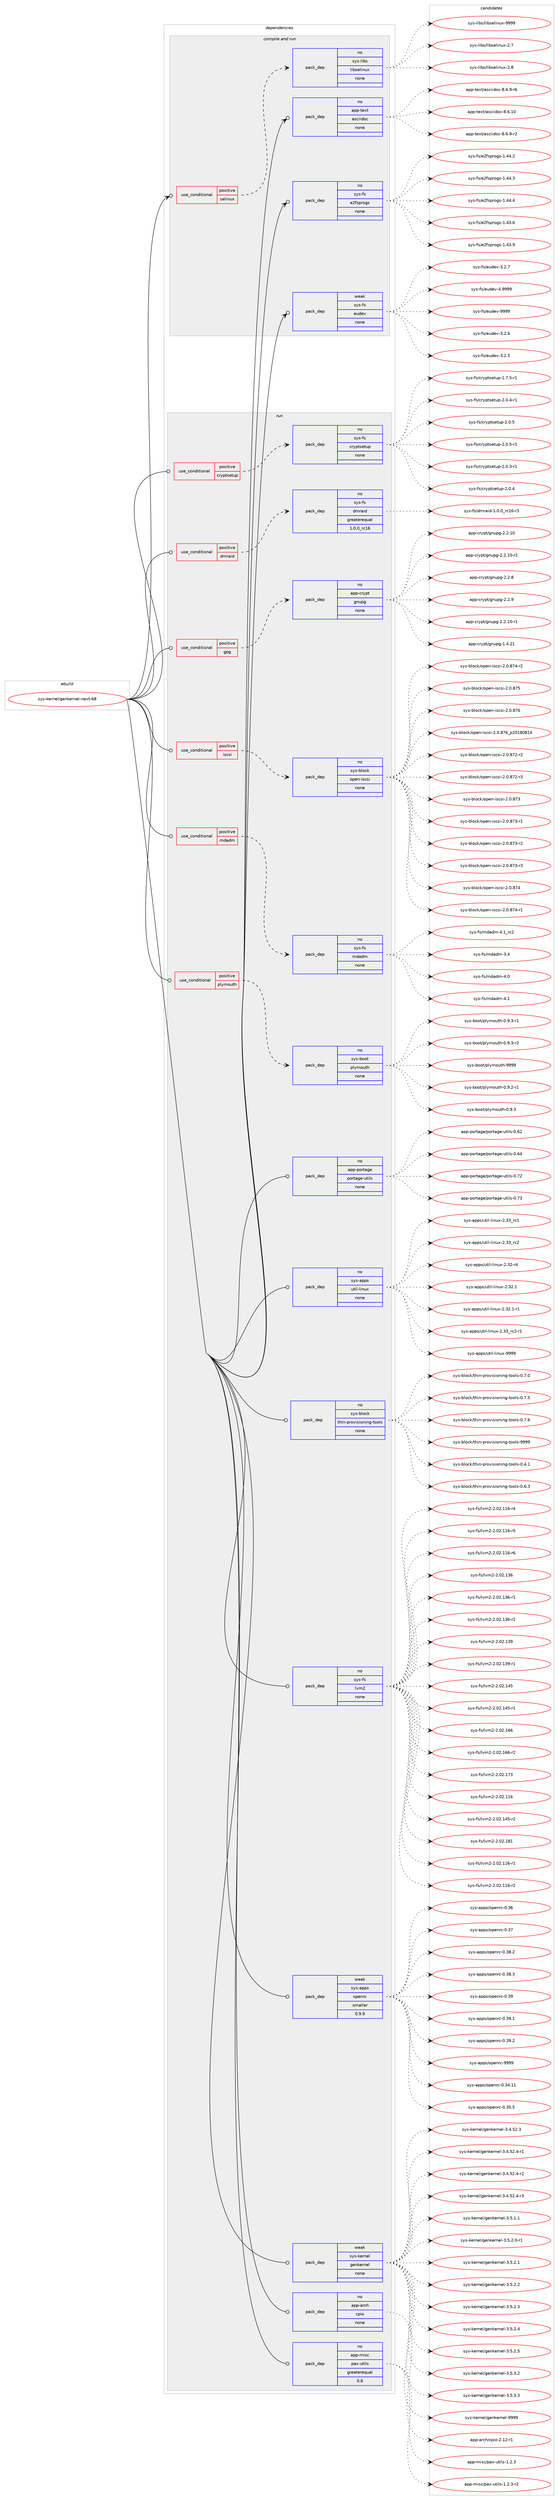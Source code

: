 digraph prolog {

# *************
# Graph options
# *************

newrank=true;
concentrate=true;
compound=true;
graph [rankdir=LR,fontname=Helvetica,fontsize=10,ranksep=1.5];#, ranksep=2.5, nodesep=0.2];
edge  [arrowhead=vee];
node  [fontname=Helvetica,fontsize=10];

# **********
# The ebuild
# **********

subgraph cluster_leftcol {
color=gray;
rank=same;
label=<<i>ebuild</i>>;
id [label="sys-kernel/genkernel-next-68", color=red, width=4, href="../sys-kernel/genkernel-next-68.svg"];
}

# ****************
# The dependencies
# ****************

subgraph cluster_midcol {
color=gray;
label=<<i>dependencies</i>>;
subgraph cluster_compile {
fillcolor="#eeeeee";
style=filled;
label=<<i>compile</i>>;
}
subgraph cluster_compileandrun {
fillcolor="#eeeeee";
style=filled;
label=<<i>compile and run</i>>;
subgraph cond1368 {
dependency7760 [label=<<TABLE BORDER="0" CELLBORDER="1" CELLSPACING="0" CELLPADDING="4"><TR><TD ROWSPAN="3" CELLPADDING="10">use_conditional</TD></TR><TR><TD>positive</TD></TR><TR><TD>selinux</TD></TR></TABLE>>, shape=none, color=red];
subgraph pack6196 {
dependency7761 [label=<<TABLE BORDER="0" CELLBORDER="1" CELLSPACING="0" CELLPADDING="4" WIDTH="220"><TR><TD ROWSPAN="6" CELLPADDING="30">pack_dep</TD></TR><TR><TD WIDTH="110">no</TD></TR><TR><TD>sys-libs</TD></TR><TR><TD>libselinux</TD></TR><TR><TD>none</TD></TR><TR><TD></TD></TR></TABLE>>, shape=none, color=blue];
}
dependency7760:e -> dependency7761:w [weight=20,style="dashed",arrowhead="vee"];
}
id:e -> dependency7760:w [weight=20,style="solid",arrowhead="odotvee"];
subgraph pack6197 {
dependency7762 [label=<<TABLE BORDER="0" CELLBORDER="1" CELLSPACING="0" CELLPADDING="4" WIDTH="220"><TR><TD ROWSPAN="6" CELLPADDING="30">pack_dep</TD></TR><TR><TD WIDTH="110">no</TD></TR><TR><TD>app-text</TD></TR><TR><TD>asciidoc</TD></TR><TR><TD>none</TD></TR><TR><TD></TD></TR></TABLE>>, shape=none, color=blue];
}
id:e -> dependency7762:w [weight=20,style="solid",arrowhead="odotvee"];
subgraph pack6198 {
dependency7763 [label=<<TABLE BORDER="0" CELLBORDER="1" CELLSPACING="0" CELLPADDING="4" WIDTH="220"><TR><TD ROWSPAN="6" CELLPADDING="30">pack_dep</TD></TR><TR><TD WIDTH="110">no</TD></TR><TR><TD>sys-fs</TD></TR><TR><TD>e2fsprogs</TD></TR><TR><TD>none</TD></TR><TR><TD></TD></TR></TABLE>>, shape=none, color=blue];
}
id:e -> dependency7763:w [weight=20,style="solid",arrowhead="odotvee"];
subgraph pack6199 {
dependency7764 [label=<<TABLE BORDER="0" CELLBORDER="1" CELLSPACING="0" CELLPADDING="4" WIDTH="220"><TR><TD ROWSPAN="6" CELLPADDING="30">pack_dep</TD></TR><TR><TD WIDTH="110">weak</TD></TR><TR><TD>sys-fs</TD></TR><TR><TD>eudev</TD></TR><TR><TD>none</TD></TR><TR><TD></TD></TR></TABLE>>, shape=none, color=blue];
}
id:e -> dependency7764:w [weight=20,style="solid",arrowhead="odotvee"];
}
subgraph cluster_run {
fillcolor="#eeeeee";
style=filled;
label=<<i>run</i>>;
subgraph cond1369 {
dependency7765 [label=<<TABLE BORDER="0" CELLBORDER="1" CELLSPACING="0" CELLPADDING="4"><TR><TD ROWSPAN="3" CELLPADDING="10">use_conditional</TD></TR><TR><TD>positive</TD></TR><TR><TD>cryptsetup</TD></TR></TABLE>>, shape=none, color=red];
subgraph pack6200 {
dependency7766 [label=<<TABLE BORDER="0" CELLBORDER="1" CELLSPACING="0" CELLPADDING="4" WIDTH="220"><TR><TD ROWSPAN="6" CELLPADDING="30">pack_dep</TD></TR><TR><TD WIDTH="110">no</TD></TR><TR><TD>sys-fs</TD></TR><TR><TD>cryptsetup</TD></TR><TR><TD>none</TD></TR><TR><TD></TD></TR></TABLE>>, shape=none, color=blue];
}
dependency7765:e -> dependency7766:w [weight=20,style="dashed",arrowhead="vee"];
}
id:e -> dependency7765:w [weight=20,style="solid",arrowhead="odot"];
subgraph cond1370 {
dependency7767 [label=<<TABLE BORDER="0" CELLBORDER="1" CELLSPACING="0" CELLPADDING="4"><TR><TD ROWSPAN="3" CELLPADDING="10">use_conditional</TD></TR><TR><TD>positive</TD></TR><TR><TD>dmraid</TD></TR></TABLE>>, shape=none, color=red];
subgraph pack6201 {
dependency7768 [label=<<TABLE BORDER="0" CELLBORDER="1" CELLSPACING="0" CELLPADDING="4" WIDTH="220"><TR><TD ROWSPAN="6" CELLPADDING="30">pack_dep</TD></TR><TR><TD WIDTH="110">no</TD></TR><TR><TD>sys-fs</TD></TR><TR><TD>dmraid</TD></TR><TR><TD>greaterequal</TD></TR><TR><TD>1.0.0_rc16</TD></TR></TABLE>>, shape=none, color=blue];
}
dependency7767:e -> dependency7768:w [weight=20,style="dashed",arrowhead="vee"];
}
id:e -> dependency7767:w [weight=20,style="solid",arrowhead="odot"];
subgraph cond1371 {
dependency7769 [label=<<TABLE BORDER="0" CELLBORDER="1" CELLSPACING="0" CELLPADDING="4"><TR><TD ROWSPAN="3" CELLPADDING="10">use_conditional</TD></TR><TR><TD>positive</TD></TR><TR><TD>gpg</TD></TR></TABLE>>, shape=none, color=red];
subgraph pack6202 {
dependency7770 [label=<<TABLE BORDER="0" CELLBORDER="1" CELLSPACING="0" CELLPADDING="4" WIDTH="220"><TR><TD ROWSPAN="6" CELLPADDING="30">pack_dep</TD></TR><TR><TD WIDTH="110">no</TD></TR><TR><TD>app-crypt</TD></TR><TR><TD>gnupg</TD></TR><TR><TD>none</TD></TR><TR><TD></TD></TR></TABLE>>, shape=none, color=blue];
}
dependency7769:e -> dependency7770:w [weight=20,style="dashed",arrowhead="vee"];
}
id:e -> dependency7769:w [weight=20,style="solid",arrowhead="odot"];
subgraph cond1372 {
dependency7771 [label=<<TABLE BORDER="0" CELLBORDER="1" CELLSPACING="0" CELLPADDING="4"><TR><TD ROWSPAN="3" CELLPADDING="10">use_conditional</TD></TR><TR><TD>positive</TD></TR><TR><TD>iscsi</TD></TR></TABLE>>, shape=none, color=red];
subgraph pack6203 {
dependency7772 [label=<<TABLE BORDER="0" CELLBORDER="1" CELLSPACING="0" CELLPADDING="4" WIDTH="220"><TR><TD ROWSPAN="6" CELLPADDING="30">pack_dep</TD></TR><TR><TD WIDTH="110">no</TD></TR><TR><TD>sys-block</TD></TR><TR><TD>open-iscsi</TD></TR><TR><TD>none</TD></TR><TR><TD></TD></TR></TABLE>>, shape=none, color=blue];
}
dependency7771:e -> dependency7772:w [weight=20,style="dashed",arrowhead="vee"];
}
id:e -> dependency7771:w [weight=20,style="solid",arrowhead="odot"];
subgraph cond1373 {
dependency7773 [label=<<TABLE BORDER="0" CELLBORDER="1" CELLSPACING="0" CELLPADDING="4"><TR><TD ROWSPAN="3" CELLPADDING="10">use_conditional</TD></TR><TR><TD>positive</TD></TR><TR><TD>mdadm</TD></TR></TABLE>>, shape=none, color=red];
subgraph pack6204 {
dependency7774 [label=<<TABLE BORDER="0" CELLBORDER="1" CELLSPACING="0" CELLPADDING="4" WIDTH="220"><TR><TD ROWSPAN="6" CELLPADDING="30">pack_dep</TD></TR><TR><TD WIDTH="110">no</TD></TR><TR><TD>sys-fs</TD></TR><TR><TD>mdadm</TD></TR><TR><TD>none</TD></TR><TR><TD></TD></TR></TABLE>>, shape=none, color=blue];
}
dependency7773:e -> dependency7774:w [weight=20,style="dashed",arrowhead="vee"];
}
id:e -> dependency7773:w [weight=20,style="solid",arrowhead="odot"];
subgraph cond1374 {
dependency7775 [label=<<TABLE BORDER="0" CELLBORDER="1" CELLSPACING="0" CELLPADDING="4"><TR><TD ROWSPAN="3" CELLPADDING="10">use_conditional</TD></TR><TR><TD>positive</TD></TR><TR><TD>plymouth</TD></TR></TABLE>>, shape=none, color=red];
subgraph pack6205 {
dependency7776 [label=<<TABLE BORDER="0" CELLBORDER="1" CELLSPACING="0" CELLPADDING="4" WIDTH="220"><TR><TD ROWSPAN="6" CELLPADDING="30">pack_dep</TD></TR><TR><TD WIDTH="110">no</TD></TR><TR><TD>sys-boot</TD></TR><TR><TD>plymouth</TD></TR><TR><TD>none</TD></TR><TR><TD></TD></TR></TABLE>>, shape=none, color=blue];
}
dependency7775:e -> dependency7776:w [weight=20,style="dashed",arrowhead="vee"];
}
id:e -> dependency7775:w [weight=20,style="solid",arrowhead="odot"];
subgraph pack6206 {
dependency7777 [label=<<TABLE BORDER="0" CELLBORDER="1" CELLSPACING="0" CELLPADDING="4" WIDTH="220"><TR><TD ROWSPAN="6" CELLPADDING="30">pack_dep</TD></TR><TR><TD WIDTH="110">no</TD></TR><TR><TD>app-arch</TD></TR><TR><TD>cpio</TD></TR><TR><TD>none</TD></TR><TR><TD></TD></TR></TABLE>>, shape=none, color=blue];
}
id:e -> dependency7777:w [weight=20,style="solid",arrowhead="odot"];
subgraph pack6207 {
dependency7778 [label=<<TABLE BORDER="0" CELLBORDER="1" CELLSPACING="0" CELLPADDING="4" WIDTH="220"><TR><TD ROWSPAN="6" CELLPADDING="30">pack_dep</TD></TR><TR><TD WIDTH="110">no</TD></TR><TR><TD>app-misc</TD></TR><TR><TD>pax-utils</TD></TR><TR><TD>greaterequal</TD></TR><TR><TD>0.6</TD></TR></TABLE>>, shape=none, color=blue];
}
id:e -> dependency7778:w [weight=20,style="solid",arrowhead="odot"];
subgraph pack6208 {
dependency7779 [label=<<TABLE BORDER="0" CELLBORDER="1" CELLSPACING="0" CELLPADDING="4" WIDTH="220"><TR><TD ROWSPAN="6" CELLPADDING="30">pack_dep</TD></TR><TR><TD WIDTH="110">no</TD></TR><TR><TD>app-portage</TD></TR><TR><TD>portage-utils</TD></TR><TR><TD>none</TD></TR><TR><TD></TD></TR></TABLE>>, shape=none, color=blue];
}
id:e -> dependency7779:w [weight=20,style="solid",arrowhead="odot"];
subgraph pack6209 {
dependency7780 [label=<<TABLE BORDER="0" CELLBORDER="1" CELLSPACING="0" CELLPADDING="4" WIDTH="220"><TR><TD ROWSPAN="6" CELLPADDING="30">pack_dep</TD></TR><TR><TD WIDTH="110">no</TD></TR><TR><TD>sys-apps</TD></TR><TR><TD>util-linux</TD></TR><TR><TD>none</TD></TR><TR><TD></TD></TR></TABLE>>, shape=none, color=blue];
}
id:e -> dependency7780:w [weight=20,style="solid",arrowhead="odot"];
subgraph pack6210 {
dependency7781 [label=<<TABLE BORDER="0" CELLBORDER="1" CELLSPACING="0" CELLPADDING="4" WIDTH="220"><TR><TD ROWSPAN="6" CELLPADDING="30">pack_dep</TD></TR><TR><TD WIDTH="110">no</TD></TR><TR><TD>sys-block</TD></TR><TR><TD>thin-provisioning-tools</TD></TR><TR><TD>none</TD></TR><TR><TD></TD></TR></TABLE>>, shape=none, color=blue];
}
id:e -> dependency7781:w [weight=20,style="solid",arrowhead="odot"];
subgraph pack6211 {
dependency7782 [label=<<TABLE BORDER="0" CELLBORDER="1" CELLSPACING="0" CELLPADDING="4" WIDTH="220"><TR><TD ROWSPAN="6" CELLPADDING="30">pack_dep</TD></TR><TR><TD WIDTH="110">no</TD></TR><TR><TD>sys-fs</TD></TR><TR><TD>lvm2</TD></TR><TR><TD>none</TD></TR><TR><TD></TD></TR></TABLE>>, shape=none, color=blue];
}
id:e -> dependency7782:w [weight=20,style="solid",arrowhead="odot"];
subgraph pack6212 {
dependency7783 [label=<<TABLE BORDER="0" CELLBORDER="1" CELLSPACING="0" CELLPADDING="4" WIDTH="220"><TR><TD ROWSPAN="6" CELLPADDING="30">pack_dep</TD></TR><TR><TD WIDTH="110">weak</TD></TR><TR><TD>sys-apps</TD></TR><TR><TD>openrc</TD></TR><TR><TD>smaller</TD></TR><TR><TD>0.9.9</TD></TR></TABLE>>, shape=none, color=blue];
}
id:e -> dependency7783:w [weight=20,style="solid",arrowhead="odot"];
subgraph pack6213 {
dependency7784 [label=<<TABLE BORDER="0" CELLBORDER="1" CELLSPACING="0" CELLPADDING="4" WIDTH="220"><TR><TD ROWSPAN="6" CELLPADDING="30">pack_dep</TD></TR><TR><TD WIDTH="110">weak</TD></TR><TR><TD>sys-kernel</TD></TR><TR><TD>genkernel</TD></TR><TR><TD>none</TD></TR><TR><TD></TD></TR></TABLE>>, shape=none, color=blue];
}
id:e -> dependency7784:w [weight=20,style="solid",arrowhead="odot"];
}
}

# **************
# The candidates
# **************

subgraph cluster_choices {
rank=same;
color=gray;
label=<<i>candidates</i>>;

subgraph choice6196 {
color=black;
nodesep=1;
choice1151211154510810598115471081059811510110810511011712045504655 [label="sys-libs/libselinux-2.7", color=red, width=4,href="../sys-libs/libselinux-2.7.svg"];
choice1151211154510810598115471081059811510110810511011712045504656 [label="sys-libs/libselinux-2.8", color=red, width=4,href="../sys-libs/libselinux-2.8.svg"];
choice115121115451081059811547108105981151011081051101171204557575757 [label="sys-libs/libselinux-9999", color=red, width=4,href="../sys-libs/libselinux-9999.svg"];
dependency7761:e -> choice1151211154510810598115471081059811510110810511011712045504655:w [style=dotted,weight="100"];
dependency7761:e -> choice1151211154510810598115471081059811510110810511011712045504656:w [style=dotted,weight="100"];
dependency7761:e -> choice115121115451081059811547108105981151011081051101171204557575757:w [style=dotted,weight="100"];
}
subgraph choice6197 {
color=black;
nodesep=1;
choice97112112451161011201164797115991051051001119945564654464948 [label="app-text/asciidoc-8.6.10", color=red, width=4,href="../app-text/asciidoc-8.6.10.svg"];
choice9711211245116101120116479711599105105100111994556465446574511450 [label="app-text/asciidoc-8.6.9-r2", color=red, width=4,href="../app-text/asciidoc-8.6.9-r2.svg"];
choice9711211245116101120116479711599105105100111994556465446574511454 [label="app-text/asciidoc-8.6.9-r6", color=red, width=4,href="../app-text/asciidoc-8.6.9-r6.svg"];
dependency7762:e -> choice97112112451161011201164797115991051051001119945564654464948:w [style=dotted,weight="100"];
dependency7762:e -> choice9711211245116101120116479711599105105100111994556465446574511450:w [style=dotted,weight="100"];
dependency7762:e -> choice9711211245116101120116479711599105105100111994556465446574511454:w [style=dotted,weight="100"];
}
subgraph choice6198 {
color=black;
nodesep=1;
choice11512111545102115471015010211511211411110311545494652514654 [label="sys-fs/e2fsprogs-1.43.6", color=red, width=4,href="../sys-fs/e2fsprogs-1.43.6.svg"];
choice11512111545102115471015010211511211411110311545494652514657 [label="sys-fs/e2fsprogs-1.43.9", color=red, width=4,href="../sys-fs/e2fsprogs-1.43.9.svg"];
choice11512111545102115471015010211511211411110311545494652524650 [label="sys-fs/e2fsprogs-1.44.2", color=red, width=4,href="../sys-fs/e2fsprogs-1.44.2.svg"];
choice11512111545102115471015010211511211411110311545494652524651 [label="sys-fs/e2fsprogs-1.44.3", color=red, width=4,href="../sys-fs/e2fsprogs-1.44.3.svg"];
choice11512111545102115471015010211511211411110311545494652524652 [label="sys-fs/e2fsprogs-1.44.4", color=red, width=4,href="../sys-fs/e2fsprogs-1.44.4.svg"];
dependency7763:e -> choice11512111545102115471015010211511211411110311545494652514654:w [style=dotted,weight="100"];
dependency7763:e -> choice11512111545102115471015010211511211411110311545494652514657:w [style=dotted,weight="100"];
dependency7763:e -> choice11512111545102115471015010211511211411110311545494652524650:w [style=dotted,weight="100"];
dependency7763:e -> choice11512111545102115471015010211511211411110311545494652524651:w [style=dotted,weight="100"];
dependency7763:e -> choice11512111545102115471015010211511211411110311545494652524652:w [style=dotted,weight="100"];
}
subgraph choice6199 {
color=black;
nodesep=1;
choice1151211154510211547101117100101118455146504654 [label="sys-fs/eudev-3.2.6", color=red, width=4,href="../sys-fs/eudev-3.2.6.svg"];
choice1151211154510211547101117100101118455146504653 [label="sys-fs/eudev-3.2.5", color=red, width=4,href="../sys-fs/eudev-3.2.5.svg"];
choice1151211154510211547101117100101118455146504655 [label="sys-fs/eudev-3.2.7", color=red, width=4,href="../sys-fs/eudev-3.2.7.svg"];
choice115121115451021154710111710010111845524657575757 [label="sys-fs/eudev-4.9999", color=red, width=4,href="../sys-fs/eudev-4.9999.svg"];
choice11512111545102115471011171001011184557575757 [label="sys-fs/eudev-9999", color=red, width=4,href="../sys-fs/eudev-9999.svg"];
dependency7764:e -> choice1151211154510211547101117100101118455146504654:w [style=dotted,weight="100"];
dependency7764:e -> choice1151211154510211547101117100101118455146504653:w [style=dotted,weight="100"];
dependency7764:e -> choice1151211154510211547101117100101118455146504655:w [style=dotted,weight="100"];
dependency7764:e -> choice115121115451021154710111710010111845524657575757:w [style=dotted,weight="100"];
dependency7764:e -> choice11512111545102115471011171001011184557575757:w [style=dotted,weight="100"];
}
subgraph choice6200 {
color=black;
nodesep=1;
choice1151211154510211547991141211121161151011161171124550464846514511449 [label="sys-fs/cryptsetup-2.0.3-r1", color=red, width=4,href="../sys-fs/cryptsetup-2.0.3-r1.svg"];
choice115121115451021154799114121112116115101116117112455046484652 [label="sys-fs/cryptsetup-2.0.4", color=red, width=4,href="../sys-fs/cryptsetup-2.0.4.svg"];
choice1151211154510211547991141211121161151011161171124549465546534511449 [label="sys-fs/cryptsetup-1.7.5-r1", color=red, width=4,href="../sys-fs/cryptsetup-1.7.5-r1.svg"];
choice1151211154510211547991141211121161151011161171124550464846524511449 [label="sys-fs/cryptsetup-2.0.4-r1", color=red, width=4,href="../sys-fs/cryptsetup-2.0.4-r1.svg"];
choice115121115451021154799114121112116115101116117112455046484653 [label="sys-fs/cryptsetup-2.0.5", color=red, width=4,href="../sys-fs/cryptsetup-2.0.5.svg"];
choice1151211154510211547991141211121161151011161171124550464846534511449 [label="sys-fs/cryptsetup-2.0.5-r1", color=red, width=4,href="../sys-fs/cryptsetup-2.0.5-r1.svg"];
dependency7766:e -> choice1151211154510211547991141211121161151011161171124550464846514511449:w [style=dotted,weight="100"];
dependency7766:e -> choice115121115451021154799114121112116115101116117112455046484652:w [style=dotted,weight="100"];
dependency7766:e -> choice1151211154510211547991141211121161151011161171124549465546534511449:w [style=dotted,weight="100"];
dependency7766:e -> choice1151211154510211547991141211121161151011161171124550464846524511449:w [style=dotted,weight="100"];
dependency7766:e -> choice115121115451021154799114121112116115101116117112455046484653:w [style=dotted,weight="100"];
dependency7766:e -> choice1151211154510211547991141211121161151011161171124550464846534511449:w [style=dotted,weight="100"];
}
subgraph choice6201 {
color=black;
nodesep=1;
choice115121115451021154710010911497105100454946484648951149949544511451 [label="sys-fs/dmraid-1.0.0_rc16-r3", color=red, width=4,href="../sys-fs/dmraid-1.0.0_rc16-r3.svg"];
dependency7768:e -> choice115121115451021154710010911497105100454946484648951149949544511451:w [style=dotted,weight="100"];
}
subgraph choice6202 {
color=black;
nodesep=1;
choice97112112459911412111211647103110117112103455046504649484511449 [label="app-crypt/gnupg-2.2.10-r1", color=red, width=4,href="../app-crypt/gnupg-2.2.10-r1.svg"];
choice9711211245991141211121164710311011711210345494652465049 [label="app-crypt/gnupg-1.4.21", color=red, width=4,href="../app-crypt/gnupg-1.4.21.svg"];
choice9711211245991141211121164710311011711210345504650464948 [label="app-crypt/gnupg-2.2.10", color=red, width=4,href="../app-crypt/gnupg-2.2.10.svg"];
choice97112112459911412111211647103110117112103455046504649484511450 [label="app-crypt/gnupg-2.2.10-r2", color=red, width=4,href="../app-crypt/gnupg-2.2.10-r2.svg"];
choice97112112459911412111211647103110117112103455046504656 [label="app-crypt/gnupg-2.2.8", color=red, width=4,href="../app-crypt/gnupg-2.2.8.svg"];
choice97112112459911412111211647103110117112103455046504657 [label="app-crypt/gnupg-2.2.9", color=red, width=4,href="../app-crypt/gnupg-2.2.9.svg"];
dependency7770:e -> choice97112112459911412111211647103110117112103455046504649484511449:w [style=dotted,weight="100"];
dependency7770:e -> choice9711211245991141211121164710311011711210345494652465049:w [style=dotted,weight="100"];
dependency7770:e -> choice9711211245991141211121164710311011711210345504650464948:w [style=dotted,weight="100"];
dependency7770:e -> choice97112112459911412111211647103110117112103455046504649484511450:w [style=dotted,weight="100"];
dependency7770:e -> choice97112112459911412111211647103110117112103455046504656:w [style=dotted,weight="100"];
dependency7770:e -> choice97112112459911412111211647103110117112103455046504657:w [style=dotted,weight="100"];
}
subgraph choice6203 {
color=black;
nodesep=1;
choice11512111545981081119910747111112101110451051159911510545504648465655504511450 [label="sys-block/open-iscsi-2.0.872-r2", color=red, width=4,href="../sys-block/open-iscsi-2.0.872-r2.svg"];
choice11512111545981081119910747111112101110451051159911510545504648465655504511451 [label="sys-block/open-iscsi-2.0.872-r3", color=red, width=4,href="../sys-block/open-iscsi-2.0.872-r3.svg"];
choice1151211154598108111991074711111210111045105115991151054550464846565551 [label="sys-block/open-iscsi-2.0.873", color=red, width=4,href="../sys-block/open-iscsi-2.0.873.svg"];
choice11512111545981081119910747111112101110451051159911510545504648465655514511449 [label="sys-block/open-iscsi-2.0.873-r1", color=red, width=4,href="../sys-block/open-iscsi-2.0.873-r1.svg"];
choice11512111545981081119910747111112101110451051159911510545504648465655514511450 [label="sys-block/open-iscsi-2.0.873-r2", color=red, width=4,href="../sys-block/open-iscsi-2.0.873-r2.svg"];
choice11512111545981081119910747111112101110451051159911510545504648465655514511451 [label="sys-block/open-iscsi-2.0.873-r3", color=red, width=4,href="../sys-block/open-iscsi-2.0.873-r3.svg"];
choice1151211154598108111991074711111210111045105115991151054550464846565552 [label="sys-block/open-iscsi-2.0.874", color=red, width=4,href="../sys-block/open-iscsi-2.0.874.svg"];
choice11512111545981081119910747111112101110451051159911510545504648465655524511449 [label="sys-block/open-iscsi-2.0.874-r1", color=red, width=4,href="../sys-block/open-iscsi-2.0.874-r1.svg"];
choice11512111545981081119910747111112101110451051159911510545504648465655524511450 [label="sys-block/open-iscsi-2.0.874-r2", color=red, width=4,href="../sys-block/open-iscsi-2.0.874-r2.svg"];
choice1151211154598108111991074711111210111045105115991151054550464846565553 [label="sys-block/open-iscsi-2.0.875", color=red, width=4,href="../sys-block/open-iscsi-2.0.875.svg"];
choice1151211154598108111991074711111210111045105115991151054550464846565554 [label="sys-block/open-iscsi-2.0.876", color=red, width=4,href="../sys-block/open-iscsi-2.0.876.svg"];
choice1151211154598108111991074711111210111045105115991151054550464846565554951125048495648564952 [label="sys-block/open-iscsi-2.0.876_p20180814", color=red, width=4,href="../sys-block/open-iscsi-2.0.876_p20180814.svg"];
dependency7772:e -> choice11512111545981081119910747111112101110451051159911510545504648465655504511450:w [style=dotted,weight="100"];
dependency7772:e -> choice11512111545981081119910747111112101110451051159911510545504648465655504511451:w [style=dotted,weight="100"];
dependency7772:e -> choice1151211154598108111991074711111210111045105115991151054550464846565551:w [style=dotted,weight="100"];
dependency7772:e -> choice11512111545981081119910747111112101110451051159911510545504648465655514511449:w [style=dotted,weight="100"];
dependency7772:e -> choice11512111545981081119910747111112101110451051159911510545504648465655514511450:w [style=dotted,weight="100"];
dependency7772:e -> choice11512111545981081119910747111112101110451051159911510545504648465655514511451:w [style=dotted,weight="100"];
dependency7772:e -> choice1151211154598108111991074711111210111045105115991151054550464846565552:w [style=dotted,weight="100"];
dependency7772:e -> choice11512111545981081119910747111112101110451051159911510545504648465655524511449:w [style=dotted,weight="100"];
dependency7772:e -> choice11512111545981081119910747111112101110451051159911510545504648465655524511450:w [style=dotted,weight="100"];
dependency7772:e -> choice1151211154598108111991074711111210111045105115991151054550464846565553:w [style=dotted,weight="100"];
dependency7772:e -> choice1151211154598108111991074711111210111045105115991151054550464846565554:w [style=dotted,weight="100"];
dependency7772:e -> choice1151211154598108111991074711111210111045105115991151054550464846565554951125048495648564952:w [style=dotted,weight="100"];
}
subgraph choice6204 {
color=black;
nodesep=1;
choice11512111545102115471091009710010945524649951149950 [label="sys-fs/mdadm-4.1_rc2", color=red, width=4,href="../sys-fs/mdadm-4.1_rc2.svg"];
choice11512111545102115471091009710010945514652 [label="sys-fs/mdadm-3.4", color=red, width=4,href="../sys-fs/mdadm-3.4.svg"];
choice11512111545102115471091009710010945524648 [label="sys-fs/mdadm-4.0", color=red, width=4,href="../sys-fs/mdadm-4.0.svg"];
choice11512111545102115471091009710010945524649 [label="sys-fs/mdadm-4.1", color=red, width=4,href="../sys-fs/mdadm-4.1.svg"];
dependency7774:e -> choice11512111545102115471091009710010945524649951149950:w [style=dotted,weight="100"];
dependency7774:e -> choice11512111545102115471091009710010945514652:w [style=dotted,weight="100"];
dependency7774:e -> choice11512111545102115471091009710010945524648:w [style=dotted,weight="100"];
dependency7774:e -> choice11512111545102115471091009710010945524649:w [style=dotted,weight="100"];
}
subgraph choice6205 {
color=black;
nodesep=1;
choice1151211154598111111116471121081211091111171161044548465746504511449 [label="sys-boot/plymouth-0.9.2-r1", color=red, width=4,href="../sys-boot/plymouth-0.9.2-r1.svg"];
choice115121115459811111111647112108121109111117116104454846574651 [label="sys-boot/plymouth-0.9.3", color=red, width=4,href="../sys-boot/plymouth-0.9.3.svg"];
choice1151211154598111111116471121081211091111171161044548465746514511449 [label="sys-boot/plymouth-0.9.3-r1", color=red, width=4,href="../sys-boot/plymouth-0.9.3-r1.svg"];
choice1151211154598111111116471121081211091111171161044548465746514511450 [label="sys-boot/plymouth-0.9.3-r2", color=red, width=4,href="../sys-boot/plymouth-0.9.3-r2.svg"];
choice1151211154598111111116471121081211091111171161044557575757 [label="sys-boot/plymouth-9999", color=red, width=4,href="../sys-boot/plymouth-9999.svg"];
dependency7776:e -> choice1151211154598111111116471121081211091111171161044548465746504511449:w [style=dotted,weight="100"];
dependency7776:e -> choice115121115459811111111647112108121109111117116104454846574651:w [style=dotted,weight="100"];
dependency7776:e -> choice1151211154598111111116471121081211091111171161044548465746514511449:w [style=dotted,weight="100"];
dependency7776:e -> choice1151211154598111111116471121081211091111171161044548465746514511450:w [style=dotted,weight="100"];
dependency7776:e -> choice1151211154598111111116471121081211091111171161044557575757:w [style=dotted,weight="100"];
}
subgraph choice6206 {
color=black;
nodesep=1;
choice97112112459711499104479911210511145504649504511449 [label="app-arch/cpio-2.12-r1", color=red, width=4,href="../app-arch/cpio-2.12-r1.svg"];
dependency7777:e -> choice97112112459711499104479911210511145504649504511449:w [style=dotted,weight="100"];
}
subgraph choice6207 {
color=black;
nodesep=1;
choice971121124510910511599471129712045117116105108115454946504651 [label="app-misc/pax-utils-1.2.3", color=red, width=4,href="../app-misc/pax-utils-1.2.3.svg"];
choice9711211245109105115994711297120451171161051081154549465046514511450 [label="app-misc/pax-utils-1.2.3-r2", color=red, width=4,href="../app-misc/pax-utils-1.2.3-r2.svg"];
dependency7778:e -> choice971121124510910511599471129712045117116105108115454946504651:w [style=dotted,weight="100"];
dependency7778:e -> choice9711211245109105115994711297120451171161051081154549465046514511450:w [style=dotted,weight="100"];
}
subgraph choice6208 {
color=black;
nodesep=1;
choice9711211245112111114116971031014711211111411697103101451171161051081154548465450 [label="app-portage/portage-utils-0.62", color=red, width=4,href="../app-portage/portage-utils-0.62.svg"];
choice9711211245112111114116971031014711211111411697103101451171161051081154548465452 [label="app-portage/portage-utils-0.64", color=red, width=4,href="../app-portage/portage-utils-0.64.svg"];
choice9711211245112111114116971031014711211111411697103101451171161051081154548465550 [label="app-portage/portage-utils-0.72", color=red, width=4,href="../app-portage/portage-utils-0.72.svg"];
choice9711211245112111114116971031014711211111411697103101451171161051081154548465551 [label="app-portage/portage-utils-0.73", color=red, width=4,href="../app-portage/portage-utils-0.73.svg"];
dependency7779:e -> choice9711211245112111114116971031014711211111411697103101451171161051081154548465450:w [style=dotted,weight="100"];
dependency7779:e -> choice9711211245112111114116971031014711211111411697103101451171161051081154548465452:w [style=dotted,weight="100"];
dependency7779:e -> choice9711211245112111114116971031014711211111411697103101451171161051081154548465550:w [style=dotted,weight="100"];
dependency7779:e -> choice9711211245112111114116971031014711211111411697103101451171161051081154548465551:w [style=dotted,weight="100"];
}
subgraph choice6209 {
color=black;
nodesep=1;
choice115121115459711211211547117116105108451081051101171204550465151951149949 [label="sys-apps/util-linux-2.33_rc1", color=red, width=4,href="../sys-apps/util-linux-2.33_rc1.svg"];
choice115121115459711211211547117116105108451081051101171204550465151951149950 [label="sys-apps/util-linux-2.33_rc2", color=red, width=4,href="../sys-apps/util-linux-2.33_rc2.svg"];
choice1151211154597112112115471171161051084510810511011712045504651504511452 [label="sys-apps/util-linux-2.32-r4", color=red, width=4,href="../sys-apps/util-linux-2.32-r4.svg"];
choice1151211154597112112115471171161051084510810511011712045504651504649 [label="sys-apps/util-linux-2.32.1", color=red, width=4,href="../sys-apps/util-linux-2.32.1.svg"];
choice11512111545971121121154711711610510845108105110117120455046515046494511449 [label="sys-apps/util-linux-2.32.1-r1", color=red, width=4,href="../sys-apps/util-linux-2.32.1-r1.svg"];
choice1151211154597112112115471171161051084510810511011712045504651519511499504511449 [label="sys-apps/util-linux-2.33_rc2-r1", color=red, width=4,href="../sys-apps/util-linux-2.33_rc2-r1.svg"];
choice115121115459711211211547117116105108451081051101171204557575757 [label="sys-apps/util-linux-9999", color=red, width=4,href="../sys-apps/util-linux-9999.svg"];
dependency7780:e -> choice115121115459711211211547117116105108451081051101171204550465151951149949:w [style=dotted,weight="100"];
dependency7780:e -> choice115121115459711211211547117116105108451081051101171204550465151951149950:w [style=dotted,weight="100"];
dependency7780:e -> choice1151211154597112112115471171161051084510810511011712045504651504511452:w [style=dotted,weight="100"];
dependency7780:e -> choice1151211154597112112115471171161051084510810511011712045504651504649:w [style=dotted,weight="100"];
dependency7780:e -> choice11512111545971121121154711711610510845108105110117120455046515046494511449:w [style=dotted,weight="100"];
dependency7780:e -> choice1151211154597112112115471171161051084510810511011712045504651519511499504511449:w [style=dotted,weight="100"];
dependency7780:e -> choice115121115459711211211547117116105108451081051101171204557575757:w [style=dotted,weight="100"];
}
subgraph choice6210 {
color=black;
nodesep=1;
choice115121115459810811199107471161041051104511211411111810511510511111010511010345116111111108115454846524649 [label="sys-block/thin-provisioning-tools-0.4.1", color=red, width=4,href="../sys-block/thin-provisioning-tools-0.4.1.svg"];
choice115121115459810811199107471161041051104511211411111810511510511111010511010345116111111108115454846544651 [label="sys-block/thin-provisioning-tools-0.6.3", color=red, width=4,href="../sys-block/thin-provisioning-tools-0.6.3.svg"];
choice115121115459810811199107471161041051104511211411111810511510511111010511010345116111111108115454846554648 [label="sys-block/thin-provisioning-tools-0.7.0", color=red, width=4,href="../sys-block/thin-provisioning-tools-0.7.0.svg"];
choice115121115459810811199107471161041051104511211411111810511510511111010511010345116111111108115454846554653 [label="sys-block/thin-provisioning-tools-0.7.5", color=red, width=4,href="../sys-block/thin-provisioning-tools-0.7.5.svg"];
choice115121115459810811199107471161041051104511211411111810511510511111010511010345116111111108115454846554654 [label="sys-block/thin-provisioning-tools-0.7.6", color=red, width=4,href="../sys-block/thin-provisioning-tools-0.7.6.svg"];
choice1151211154598108111991074711610410511045112114111118105115105111110105110103451161111111081154557575757 [label="sys-block/thin-provisioning-tools-9999", color=red, width=4,href="../sys-block/thin-provisioning-tools-9999.svg"];
dependency7781:e -> choice115121115459810811199107471161041051104511211411111810511510511111010511010345116111111108115454846524649:w [style=dotted,weight="100"];
dependency7781:e -> choice115121115459810811199107471161041051104511211411111810511510511111010511010345116111111108115454846544651:w [style=dotted,weight="100"];
dependency7781:e -> choice115121115459810811199107471161041051104511211411111810511510511111010511010345116111111108115454846554648:w [style=dotted,weight="100"];
dependency7781:e -> choice115121115459810811199107471161041051104511211411111810511510511111010511010345116111111108115454846554653:w [style=dotted,weight="100"];
dependency7781:e -> choice115121115459810811199107471161041051104511211411111810511510511111010511010345116111111108115454846554654:w [style=dotted,weight="100"];
dependency7781:e -> choice1151211154598108111991074711610410511045112114111118105115105111110105110103451161111111081154557575757:w [style=dotted,weight="100"];
}
subgraph choice6211 {
color=black;
nodesep=1;
choice1151211154510211547108118109504550464850464949544511449 [label="sys-fs/lvm2-2.02.116-r1", color=red, width=4,href="../sys-fs/lvm2-2.02.116-r1.svg"];
choice1151211154510211547108118109504550464850464949544511450 [label="sys-fs/lvm2-2.02.116-r2", color=red, width=4,href="../sys-fs/lvm2-2.02.116-r2.svg"];
choice1151211154510211547108118109504550464850464949544511452 [label="sys-fs/lvm2-2.02.116-r4", color=red, width=4,href="../sys-fs/lvm2-2.02.116-r4.svg"];
choice1151211154510211547108118109504550464850464949544511453 [label="sys-fs/lvm2-2.02.116-r5", color=red, width=4,href="../sys-fs/lvm2-2.02.116-r5.svg"];
choice1151211154510211547108118109504550464850464949544511454 [label="sys-fs/lvm2-2.02.116-r6", color=red, width=4,href="../sys-fs/lvm2-2.02.116-r6.svg"];
choice115121115451021154710811810950455046485046495154 [label="sys-fs/lvm2-2.02.136", color=red, width=4,href="../sys-fs/lvm2-2.02.136.svg"];
choice1151211154510211547108118109504550464850464951544511449 [label="sys-fs/lvm2-2.02.136-r1", color=red, width=4,href="../sys-fs/lvm2-2.02.136-r1.svg"];
choice1151211154510211547108118109504550464850464951544511450 [label="sys-fs/lvm2-2.02.136-r2", color=red, width=4,href="../sys-fs/lvm2-2.02.136-r2.svg"];
choice115121115451021154710811810950455046485046495157 [label="sys-fs/lvm2-2.02.139", color=red, width=4,href="../sys-fs/lvm2-2.02.139.svg"];
choice1151211154510211547108118109504550464850464951574511449 [label="sys-fs/lvm2-2.02.139-r1", color=red, width=4,href="../sys-fs/lvm2-2.02.139-r1.svg"];
choice115121115451021154710811810950455046485046495253 [label="sys-fs/lvm2-2.02.145", color=red, width=4,href="../sys-fs/lvm2-2.02.145.svg"];
choice1151211154510211547108118109504550464850464952534511449 [label="sys-fs/lvm2-2.02.145-r1", color=red, width=4,href="../sys-fs/lvm2-2.02.145-r1.svg"];
choice115121115451021154710811810950455046485046495454 [label="sys-fs/lvm2-2.02.166", color=red, width=4,href="../sys-fs/lvm2-2.02.166.svg"];
choice1151211154510211547108118109504550464850464954544511450 [label="sys-fs/lvm2-2.02.166-r2", color=red, width=4,href="../sys-fs/lvm2-2.02.166-r2.svg"];
choice115121115451021154710811810950455046485046495551 [label="sys-fs/lvm2-2.02.173", color=red, width=4,href="../sys-fs/lvm2-2.02.173.svg"];
choice115121115451021154710811810950455046485046494954 [label="sys-fs/lvm2-2.02.116", color=red, width=4,href="../sys-fs/lvm2-2.02.116.svg"];
choice1151211154510211547108118109504550464850464952534511450 [label="sys-fs/lvm2-2.02.145-r2", color=red, width=4,href="../sys-fs/lvm2-2.02.145-r2.svg"];
choice115121115451021154710811810950455046485046495649 [label="sys-fs/lvm2-2.02.181", color=red, width=4,href="../sys-fs/lvm2-2.02.181.svg"];
dependency7782:e -> choice1151211154510211547108118109504550464850464949544511449:w [style=dotted,weight="100"];
dependency7782:e -> choice1151211154510211547108118109504550464850464949544511450:w [style=dotted,weight="100"];
dependency7782:e -> choice1151211154510211547108118109504550464850464949544511452:w [style=dotted,weight="100"];
dependency7782:e -> choice1151211154510211547108118109504550464850464949544511453:w [style=dotted,weight="100"];
dependency7782:e -> choice1151211154510211547108118109504550464850464949544511454:w [style=dotted,weight="100"];
dependency7782:e -> choice115121115451021154710811810950455046485046495154:w [style=dotted,weight="100"];
dependency7782:e -> choice1151211154510211547108118109504550464850464951544511449:w [style=dotted,weight="100"];
dependency7782:e -> choice1151211154510211547108118109504550464850464951544511450:w [style=dotted,weight="100"];
dependency7782:e -> choice115121115451021154710811810950455046485046495157:w [style=dotted,weight="100"];
dependency7782:e -> choice1151211154510211547108118109504550464850464951574511449:w [style=dotted,weight="100"];
dependency7782:e -> choice115121115451021154710811810950455046485046495253:w [style=dotted,weight="100"];
dependency7782:e -> choice1151211154510211547108118109504550464850464952534511449:w [style=dotted,weight="100"];
dependency7782:e -> choice115121115451021154710811810950455046485046495454:w [style=dotted,weight="100"];
dependency7782:e -> choice1151211154510211547108118109504550464850464954544511450:w [style=dotted,weight="100"];
dependency7782:e -> choice115121115451021154710811810950455046485046495551:w [style=dotted,weight="100"];
dependency7782:e -> choice115121115451021154710811810950455046485046494954:w [style=dotted,weight="100"];
dependency7782:e -> choice1151211154510211547108118109504550464850464952534511450:w [style=dotted,weight="100"];
dependency7782:e -> choice115121115451021154710811810950455046485046495649:w [style=dotted,weight="100"];
}
subgraph choice6212 {
color=black;
nodesep=1;
choice115121115459711211211547111112101110114994548465152464949 [label="sys-apps/openrc-0.34.11", color=red, width=4,href="../sys-apps/openrc-0.34.11.svg"];
choice1151211154597112112115471111121011101149945484651534653 [label="sys-apps/openrc-0.35.5", color=red, width=4,href="../sys-apps/openrc-0.35.5.svg"];
choice115121115459711211211547111112101110114994548465154 [label="sys-apps/openrc-0.36", color=red, width=4,href="../sys-apps/openrc-0.36.svg"];
choice115121115459711211211547111112101110114994548465155 [label="sys-apps/openrc-0.37", color=red, width=4,href="../sys-apps/openrc-0.37.svg"];
choice1151211154597112112115471111121011101149945484651564650 [label="sys-apps/openrc-0.38.2", color=red, width=4,href="../sys-apps/openrc-0.38.2.svg"];
choice1151211154597112112115471111121011101149945484651564651 [label="sys-apps/openrc-0.38.3", color=red, width=4,href="../sys-apps/openrc-0.38.3.svg"];
choice115121115459711211211547111112101110114994548465157 [label="sys-apps/openrc-0.39", color=red, width=4,href="../sys-apps/openrc-0.39.svg"];
choice1151211154597112112115471111121011101149945484651574649 [label="sys-apps/openrc-0.39.1", color=red, width=4,href="../sys-apps/openrc-0.39.1.svg"];
choice1151211154597112112115471111121011101149945484651574650 [label="sys-apps/openrc-0.39.2", color=red, width=4,href="../sys-apps/openrc-0.39.2.svg"];
choice115121115459711211211547111112101110114994557575757 [label="sys-apps/openrc-9999", color=red, width=4,href="../sys-apps/openrc-9999.svg"];
dependency7783:e -> choice115121115459711211211547111112101110114994548465152464949:w [style=dotted,weight="100"];
dependency7783:e -> choice1151211154597112112115471111121011101149945484651534653:w [style=dotted,weight="100"];
dependency7783:e -> choice115121115459711211211547111112101110114994548465154:w [style=dotted,weight="100"];
dependency7783:e -> choice115121115459711211211547111112101110114994548465155:w [style=dotted,weight="100"];
dependency7783:e -> choice1151211154597112112115471111121011101149945484651564650:w [style=dotted,weight="100"];
dependency7783:e -> choice1151211154597112112115471111121011101149945484651564651:w [style=dotted,weight="100"];
dependency7783:e -> choice115121115459711211211547111112101110114994548465157:w [style=dotted,weight="100"];
dependency7783:e -> choice1151211154597112112115471111121011101149945484651574649:w [style=dotted,weight="100"];
dependency7783:e -> choice1151211154597112112115471111121011101149945484651574650:w [style=dotted,weight="100"];
dependency7783:e -> choice115121115459711211211547111112101110114994557575757:w [style=dotted,weight="100"];
}
subgraph choice6213 {
color=black;
nodesep=1;
choice1151211154510710111411010110847103101110107101114110101108455146524653504651 [label="sys-kernel/genkernel-3.4.52.3", color=red, width=4,href="../sys-kernel/genkernel-3.4.52.3.svg"];
choice11512111545107101114110101108471031011101071011141101011084551465246535046524511449 [label="sys-kernel/genkernel-3.4.52.4-r1", color=red, width=4,href="../sys-kernel/genkernel-3.4.52.4-r1.svg"];
choice11512111545107101114110101108471031011101071011141101011084551465246535046524511450 [label="sys-kernel/genkernel-3.4.52.4-r2", color=red, width=4,href="../sys-kernel/genkernel-3.4.52.4-r2.svg"];
choice11512111545107101114110101108471031011101071011141101011084551465246535046524511451 [label="sys-kernel/genkernel-3.4.52.4-r3", color=red, width=4,href="../sys-kernel/genkernel-3.4.52.4-r3.svg"];
choice11512111545107101114110101108471031011101071011141101011084551465346494649 [label="sys-kernel/genkernel-3.5.1.1", color=red, width=4,href="../sys-kernel/genkernel-3.5.1.1.svg"];
choice115121115451071011141101011084710310111010710111411010110845514653465046484511449 [label="sys-kernel/genkernel-3.5.2.0-r1", color=red, width=4,href="../sys-kernel/genkernel-3.5.2.0-r1.svg"];
choice11512111545107101114110101108471031011101071011141101011084551465346504649 [label="sys-kernel/genkernel-3.5.2.1", color=red, width=4,href="../sys-kernel/genkernel-3.5.2.1.svg"];
choice11512111545107101114110101108471031011101071011141101011084551465346504650 [label="sys-kernel/genkernel-3.5.2.2", color=red, width=4,href="../sys-kernel/genkernel-3.5.2.2.svg"];
choice11512111545107101114110101108471031011101071011141101011084551465346504651 [label="sys-kernel/genkernel-3.5.2.3", color=red, width=4,href="../sys-kernel/genkernel-3.5.2.3.svg"];
choice11512111545107101114110101108471031011101071011141101011084551465346504652 [label="sys-kernel/genkernel-3.5.2.4", color=red, width=4,href="../sys-kernel/genkernel-3.5.2.4.svg"];
choice11512111545107101114110101108471031011101071011141101011084551465346504653 [label="sys-kernel/genkernel-3.5.2.5", color=red, width=4,href="../sys-kernel/genkernel-3.5.2.5.svg"];
choice11512111545107101114110101108471031011101071011141101011084551465346514650 [label="sys-kernel/genkernel-3.5.3.2", color=red, width=4,href="../sys-kernel/genkernel-3.5.3.2.svg"];
choice11512111545107101114110101108471031011101071011141101011084551465346514651 [label="sys-kernel/genkernel-3.5.3.3", color=red, width=4,href="../sys-kernel/genkernel-3.5.3.3.svg"];
choice11512111545107101114110101108471031011101071011141101011084557575757 [label="sys-kernel/genkernel-9999", color=red, width=4,href="../sys-kernel/genkernel-9999.svg"];
dependency7784:e -> choice1151211154510710111411010110847103101110107101114110101108455146524653504651:w [style=dotted,weight="100"];
dependency7784:e -> choice11512111545107101114110101108471031011101071011141101011084551465246535046524511449:w [style=dotted,weight="100"];
dependency7784:e -> choice11512111545107101114110101108471031011101071011141101011084551465246535046524511450:w [style=dotted,weight="100"];
dependency7784:e -> choice11512111545107101114110101108471031011101071011141101011084551465246535046524511451:w [style=dotted,weight="100"];
dependency7784:e -> choice11512111545107101114110101108471031011101071011141101011084551465346494649:w [style=dotted,weight="100"];
dependency7784:e -> choice115121115451071011141101011084710310111010710111411010110845514653465046484511449:w [style=dotted,weight="100"];
dependency7784:e -> choice11512111545107101114110101108471031011101071011141101011084551465346504649:w [style=dotted,weight="100"];
dependency7784:e -> choice11512111545107101114110101108471031011101071011141101011084551465346504650:w [style=dotted,weight="100"];
dependency7784:e -> choice11512111545107101114110101108471031011101071011141101011084551465346504651:w [style=dotted,weight="100"];
dependency7784:e -> choice11512111545107101114110101108471031011101071011141101011084551465346504652:w [style=dotted,weight="100"];
dependency7784:e -> choice11512111545107101114110101108471031011101071011141101011084551465346504653:w [style=dotted,weight="100"];
dependency7784:e -> choice11512111545107101114110101108471031011101071011141101011084551465346514650:w [style=dotted,weight="100"];
dependency7784:e -> choice11512111545107101114110101108471031011101071011141101011084551465346514651:w [style=dotted,weight="100"];
dependency7784:e -> choice11512111545107101114110101108471031011101071011141101011084557575757:w [style=dotted,weight="100"];
}
}

}
